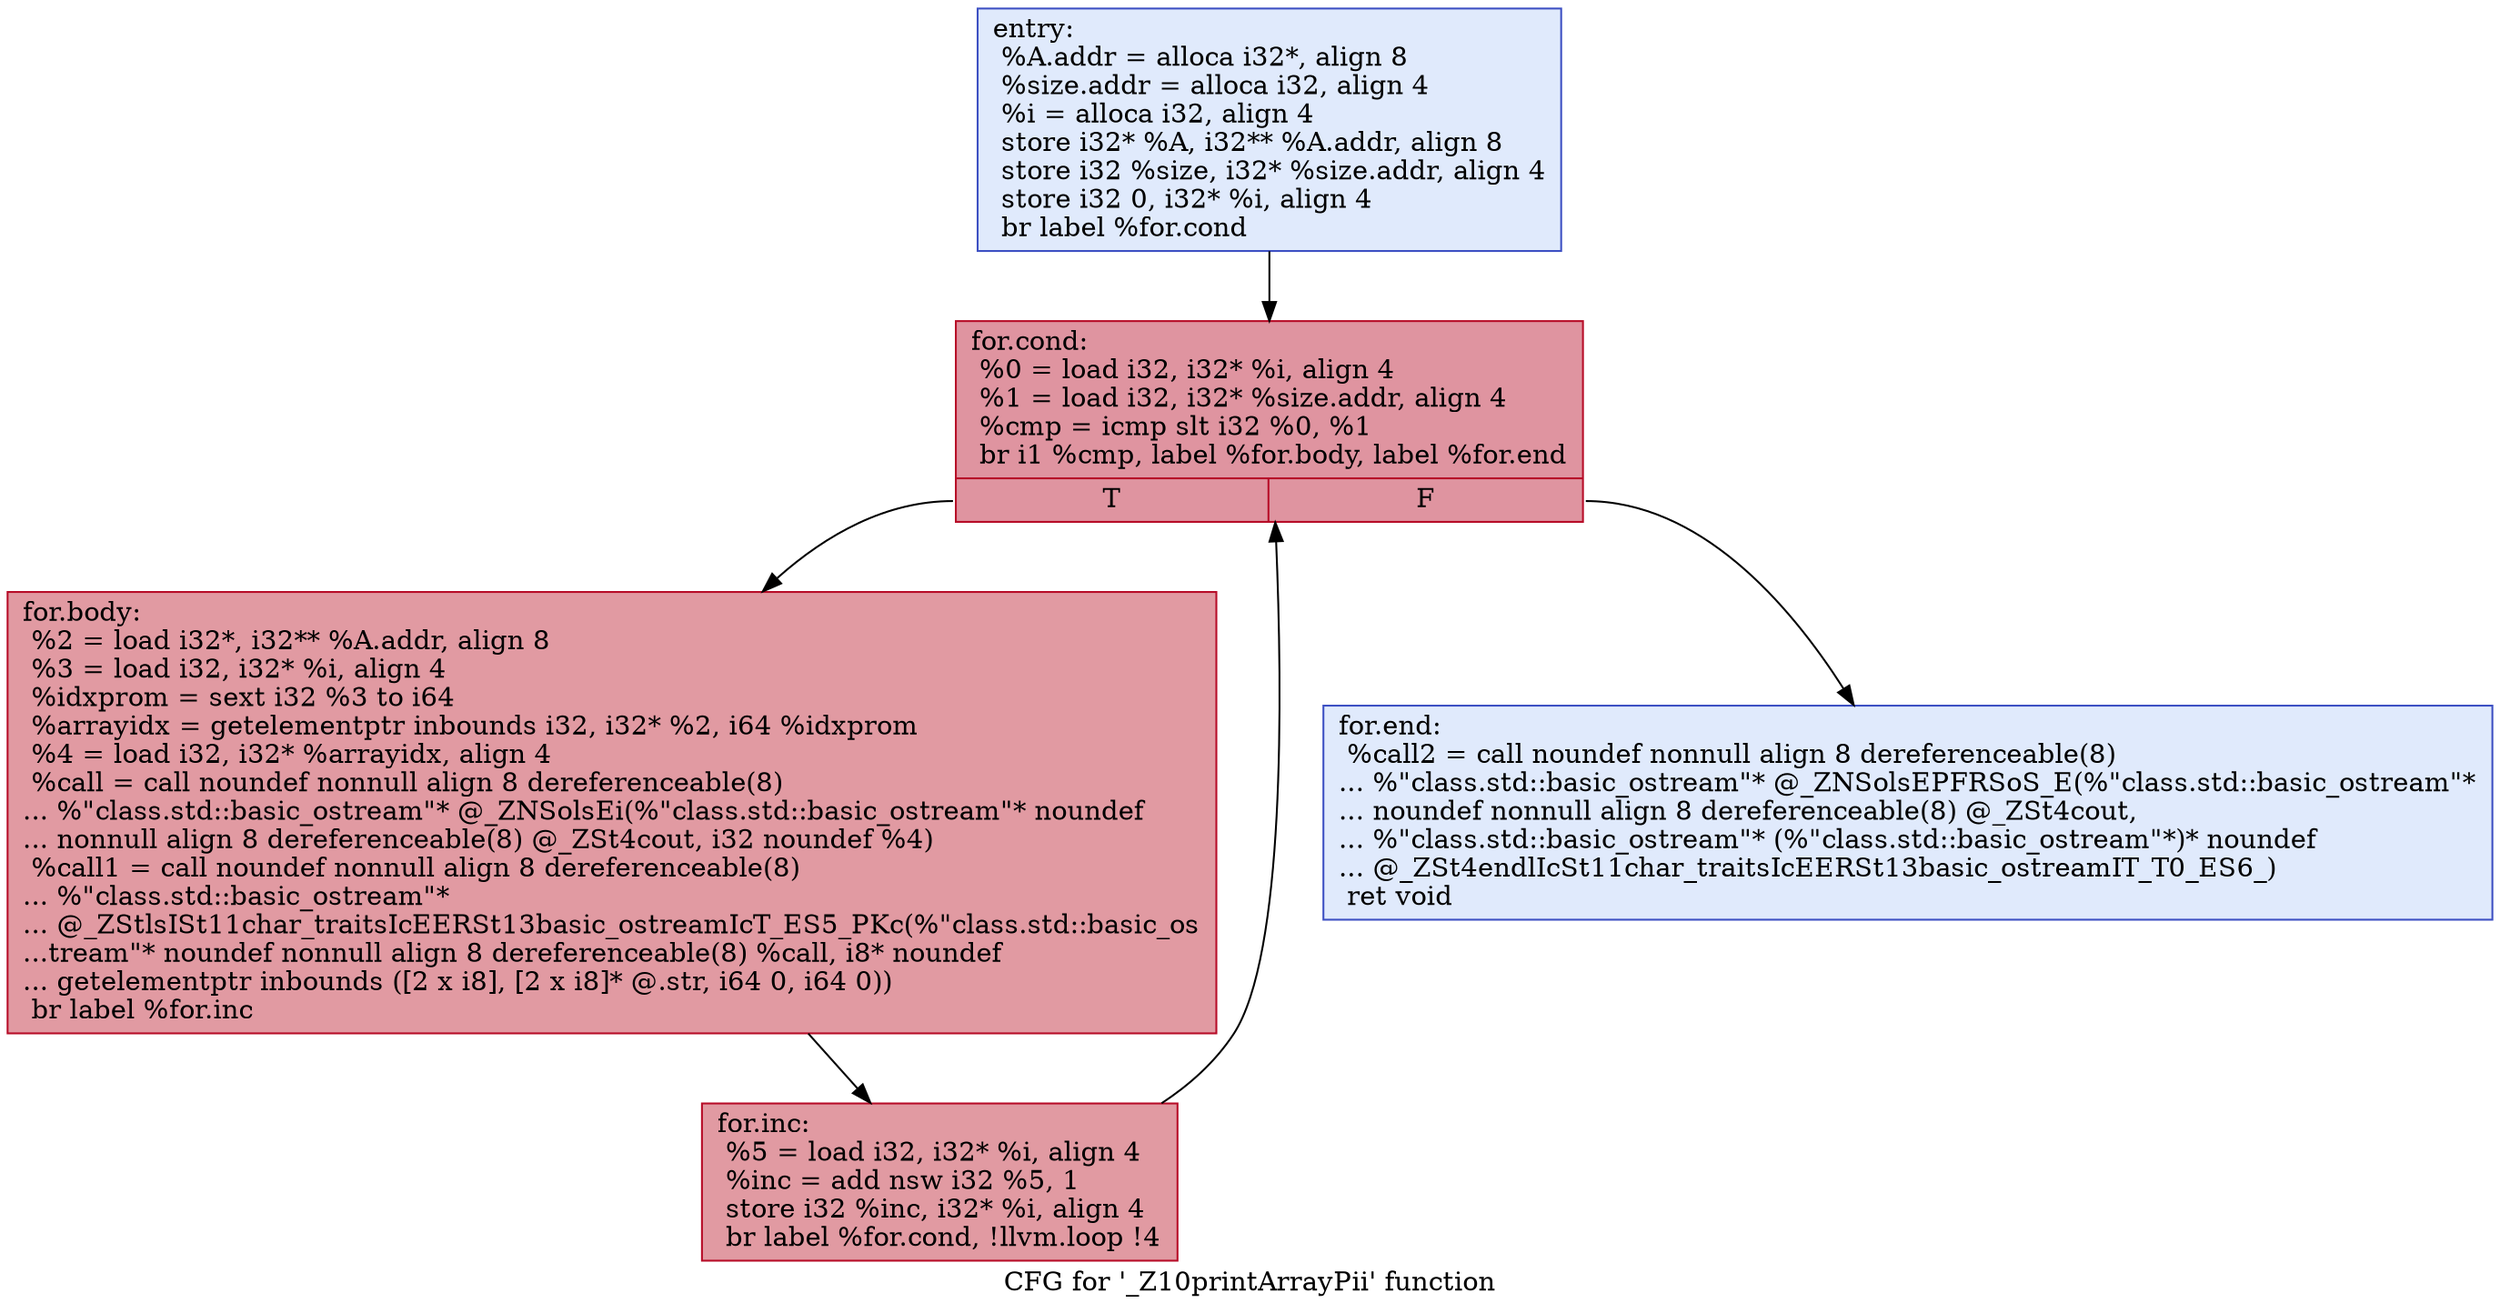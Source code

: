 digraph "CFG for '_Z10printArrayPii' function" {
	label="CFG for '_Z10printArrayPii' function";

	Node0x56090b3a8e60 [shape=record,color="#3d50c3ff", style=filled, fillcolor="#b9d0f970",label="{entry:\l  %A.addr = alloca i32*, align 8\l  %size.addr = alloca i32, align 4\l  %i = alloca i32, align 4\l  store i32* %A, i32** %A.addr, align 8\l  store i32 %size, i32* %size.addr, align 4\l  store i32 0, i32* %i, align 4\l  br label %for.cond\l}"];
	Node0x56090b3a8e60 -> Node0x56090b3a91d0;
	Node0x56090b3a91d0 [shape=record,color="#b70d28ff", style=filled, fillcolor="#b70d2870",label="{for.cond:                                         \l  %0 = load i32, i32* %i, align 4\l  %1 = load i32, i32* %size.addr, align 4\l  %cmp = icmp slt i32 %0, %1\l  br i1 %cmp, label %for.body, label %for.end\l|{<s0>T|<s1>F}}"];
	Node0x56090b3a91d0:s0 -> Node0x56090b3a9470;
	Node0x56090b3a91d0:s1 -> Node0x56090b3a94f0;
	Node0x56090b3a9470 [shape=record,color="#b70d28ff", style=filled, fillcolor="#bb1b2c70",label="{for.body:                                         \l  %2 = load i32*, i32** %A.addr, align 8\l  %3 = load i32, i32* %i, align 4\l  %idxprom = sext i32 %3 to i64\l  %arrayidx = getelementptr inbounds i32, i32* %2, i64 %idxprom\l  %4 = load i32, i32* %arrayidx, align 4\l  %call = call noundef nonnull align 8 dereferenceable(8)\l... %\"class.std::basic_ostream\"* @_ZNSolsEi(%\"class.std::basic_ostream\"* noundef\l... nonnull align 8 dereferenceable(8) @_ZSt4cout, i32 noundef %4)\l  %call1 = call noundef nonnull align 8 dereferenceable(8)\l... %\"class.std::basic_ostream\"*\l... @_ZStlsISt11char_traitsIcEERSt13basic_ostreamIcT_ES5_PKc(%\"class.std::basic_os\l...tream\"* noundef nonnull align 8 dereferenceable(8) %call, i8* noundef\l... getelementptr inbounds ([2 x i8], [2 x i8]* @.str, i64 0, i64 0))\l  br label %for.inc\l}"];
	Node0x56090b3a9470 -> Node0x56090b3ab0a0;
	Node0x56090b3ab0a0 [shape=record,color="#b70d28ff", style=filled, fillcolor="#bb1b2c70",label="{for.inc:                                          \l  %5 = load i32, i32* %i, align 4\l  %inc = add nsw i32 %5, 1\l  store i32 %inc, i32* %i, align 4\l  br label %for.cond, !llvm.loop !4\l}"];
	Node0x56090b3ab0a0 -> Node0x56090b3a91d0;
	Node0x56090b3a94f0 [shape=record,color="#3d50c3ff", style=filled, fillcolor="#b9d0f970",label="{for.end:                                          \l  %call2 = call noundef nonnull align 8 dereferenceable(8)\l... %\"class.std::basic_ostream\"* @_ZNSolsEPFRSoS_E(%\"class.std::basic_ostream\"*\l... noundef nonnull align 8 dereferenceable(8) @_ZSt4cout,\l... %\"class.std::basic_ostream\"* (%\"class.std::basic_ostream\"*)* noundef\l... @_ZSt4endlIcSt11char_traitsIcEERSt13basic_ostreamIT_T0_ES6_)\l  ret void\l}"];
}
